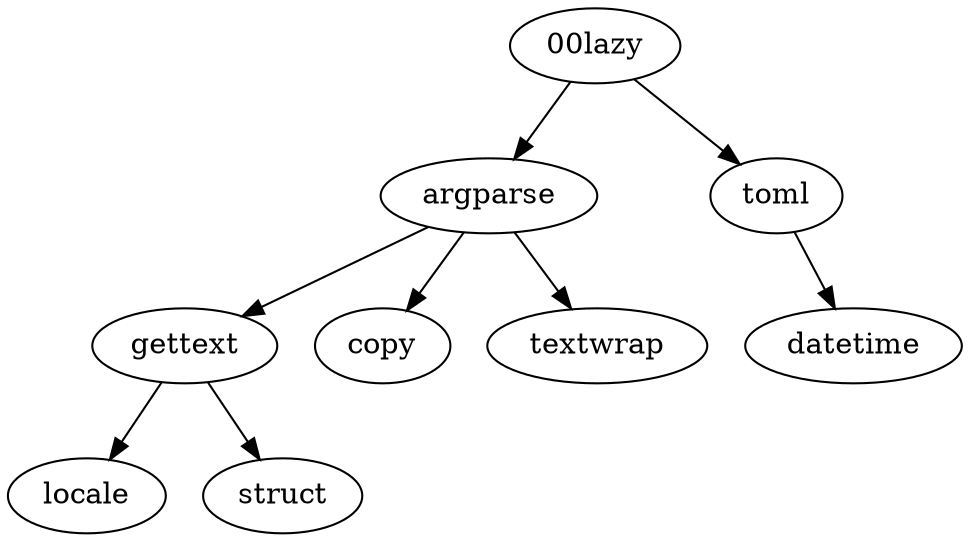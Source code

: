 digraph g {
    g0 [label="gettext"]
    g1 [label="locale"]
    g2 [label="struct"]
    g3 [label="argparse"]
    g4 [label="copy"]
    g5 [label="textwrap"]
    g6 [label="00lazy"]
    g7 [label="toml"]
    g8 [label="datetime"]
    g0 -> g1
    g0 -> g2
    g3 -> g0
    g3 -> g4
    g3 -> g5
    g6 -> g3
    g6 -> g7
    g7 -> g8
}